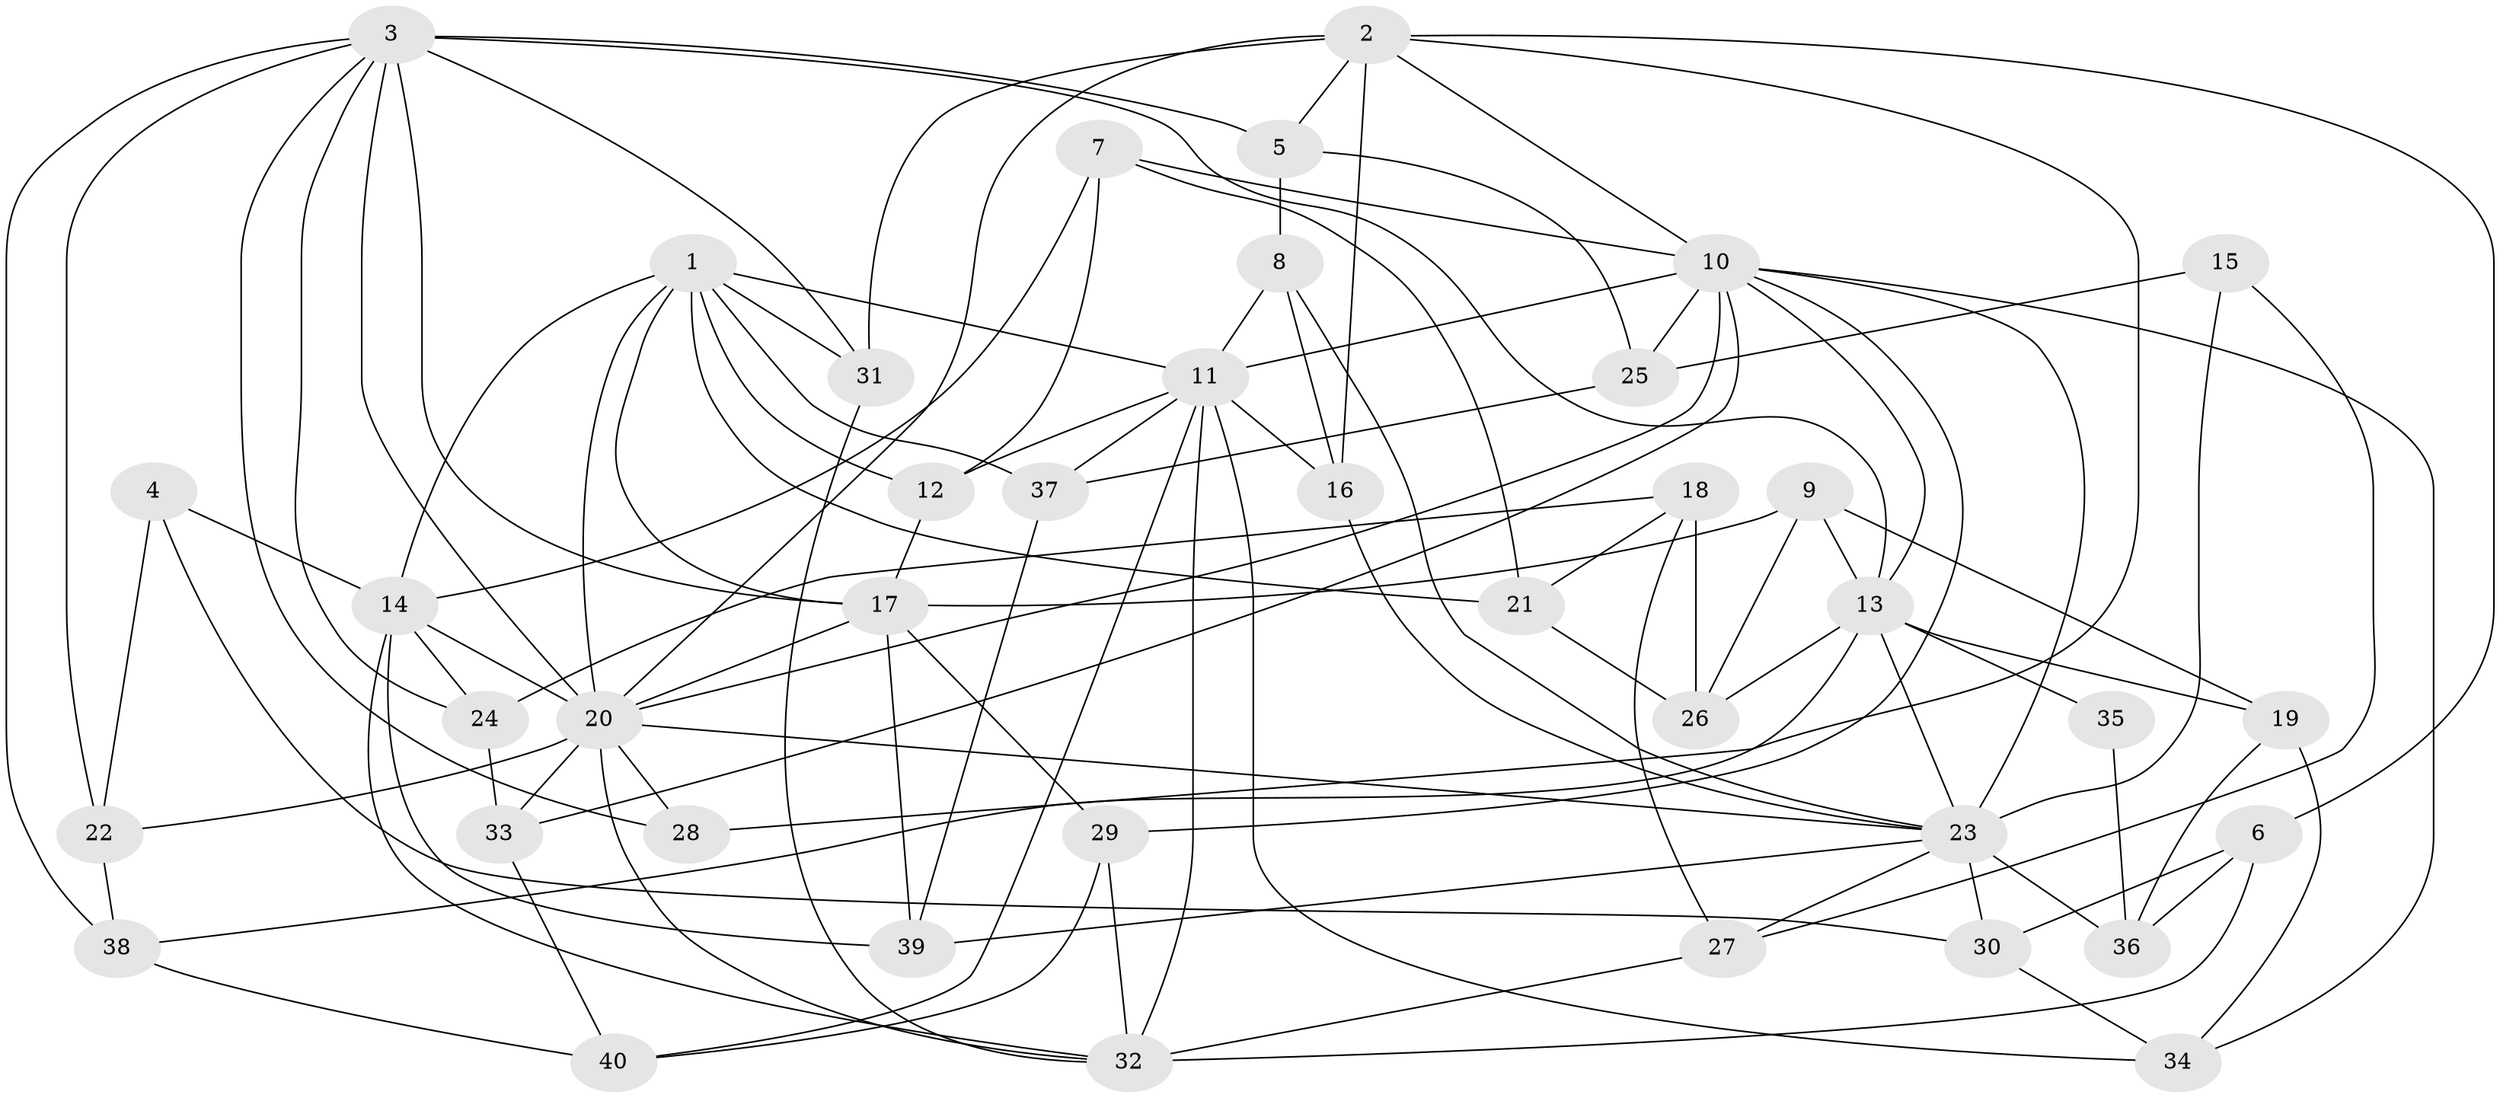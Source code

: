 // original degree distribution, {4: 1.0}
// Generated by graph-tools (version 1.1) at 2025/38/03/09/25 02:38:06]
// undirected, 40 vertices, 102 edges
graph export_dot {
graph [start="1"]
  node [color=gray90,style=filled];
  1;
  2;
  3;
  4;
  5;
  6;
  7;
  8;
  9;
  10;
  11;
  12;
  13;
  14;
  15;
  16;
  17;
  18;
  19;
  20;
  21;
  22;
  23;
  24;
  25;
  26;
  27;
  28;
  29;
  30;
  31;
  32;
  33;
  34;
  35;
  36;
  37;
  38;
  39;
  40;
  1 -- 11 [weight=2.0];
  1 -- 12 [weight=1.0];
  1 -- 14 [weight=1.0];
  1 -- 17 [weight=2.0];
  1 -- 20 [weight=1.0];
  1 -- 21 [weight=1.0];
  1 -- 31 [weight=1.0];
  1 -- 37 [weight=1.0];
  2 -- 5 [weight=1.0];
  2 -- 6 [weight=1.0];
  2 -- 10 [weight=1.0];
  2 -- 16 [weight=3.0];
  2 -- 20 [weight=1.0];
  2 -- 28 [weight=2.0];
  2 -- 31 [weight=1.0];
  3 -- 5 [weight=1.0];
  3 -- 13 [weight=2.0];
  3 -- 17 [weight=1.0];
  3 -- 20 [weight=1.0];
  3 -- 22 [weight=1.0];
  3 -- 24 [weight=1.0];
  3 -- 28 [weight=1.0];
  3 -- 31 [weight=1.0];
  3 -- 38 [weight=1.0];
  4 -- 14 [weight=2.0];
  4 -- 22 [weight=1.0];
  4 -- 30 [weight=1.0];
  5 -- 8 [weight=1.0];
  5 -- 25 [weight=1.0];
  6 -- 30 [weight=1.0];
  6 -- 32 [weight=1.0];
  6 -- 36 [weight=1.0];
  7 -- 10 [weight=1.0];
  7 -- 12 [weight=1.0];
  7 -- 14 [weight=1.0];
  7 -- 21 [weight=1.0];
  8 -- 11 [weight=1.0];
  8 -- 16 [weight=1.0];
  8 -- 23 [weight=1.0];
  9 -- 13 [weight=1.0];
  9 -- 17 [weight=1.0];
  9 -- 19 [weight=1.0];
  9 -- 26 [weight=1.0];
  10 -- 11 [weight=3.0];
  10 -- 13 [weight=1.0];
  10 -- 20 [weight=1.0];
  10 -- 23 [weight=1.0];
  10 -- 25 [weight=1.0];
  10 -- 29 [weight=1.0];
  10 -- 33 [weight=1.0];
  10 -- 34 [weight=1.0];
  11 -- 12 [weight=1.0];
  11 -- 16 [weight=1.0];
  11 -- 32 [weight=1.0];
  11 -- 34 [weight=1.0];
  11 -- 37 [weight=1.0];
  11 -- 40 [weight=1.0];
  12 -- 17 [weight=1.0];
  13 -- 19 [weight=1.0];
  13 -- 23 [weight=2.0];
  13 -- 26 [weight=1.0];
  13 -- 35 [weight=3.0];
  13 -- 38 [weight=1.0];
  14 -- 20 [weight=1.0];
  14 -- 24 [weight=1.0];
  14 -- 32 [weight=1.0];
  14 -- 39 [weight=1.0];
  15 -- 23 [weight=2.0];
  15 -- 25 [weight=1.0];
  15 -- 27 [weight=1.0];
  16 -- 23 [weight=1.0];
  17 -- 20 [weight=1.0];
  17 -- 29 [weight=1.0];
  17 -- 39 [weight=1.0];
  18 -- 21 [weight=1.0];
  18 -- 24 [weight=1.0];
  18 -- 26 [weight=1.0];
  18 -- 27 [weight=1.0];
  19 -- 34 [weight=1.0];
  19 -- 36 [weight=1.0];
  20 -- 22 [weight=1.0];
  20 -- 23 [weight=1.0];
  20 -- 28 [weight=1.0];
  20 -- 32 [weight=2.0];
  20 -- 33 [weight=1.0];
  21 -- 26 [weight=1.0];
  22 -- 38 [weight=1.0];
  23 -- 27 [weight=1.0];
  23 -- 30 [weight=1.0];
  23 -- 36 [weight=1.0];
  23 -- 39 [weight=1.0];
  24 -- 33 [weight=1.0];
  25 -- 37 [weight=1.0];
  27 -- 32 [weight=1.0];
  29 -- 32 [weight=1.0];
  29 -- 40 [weight=1.0];
  30 -- 34 [weight=1.0];
  31 -- 32 [weight=1.0];
  33 -- 40 [weight=1.0];
  35 -- 36 [weight=1.0];
  37 -- 39 [weight=1.0];
  38 -- 40 [weight=1.0];
}
